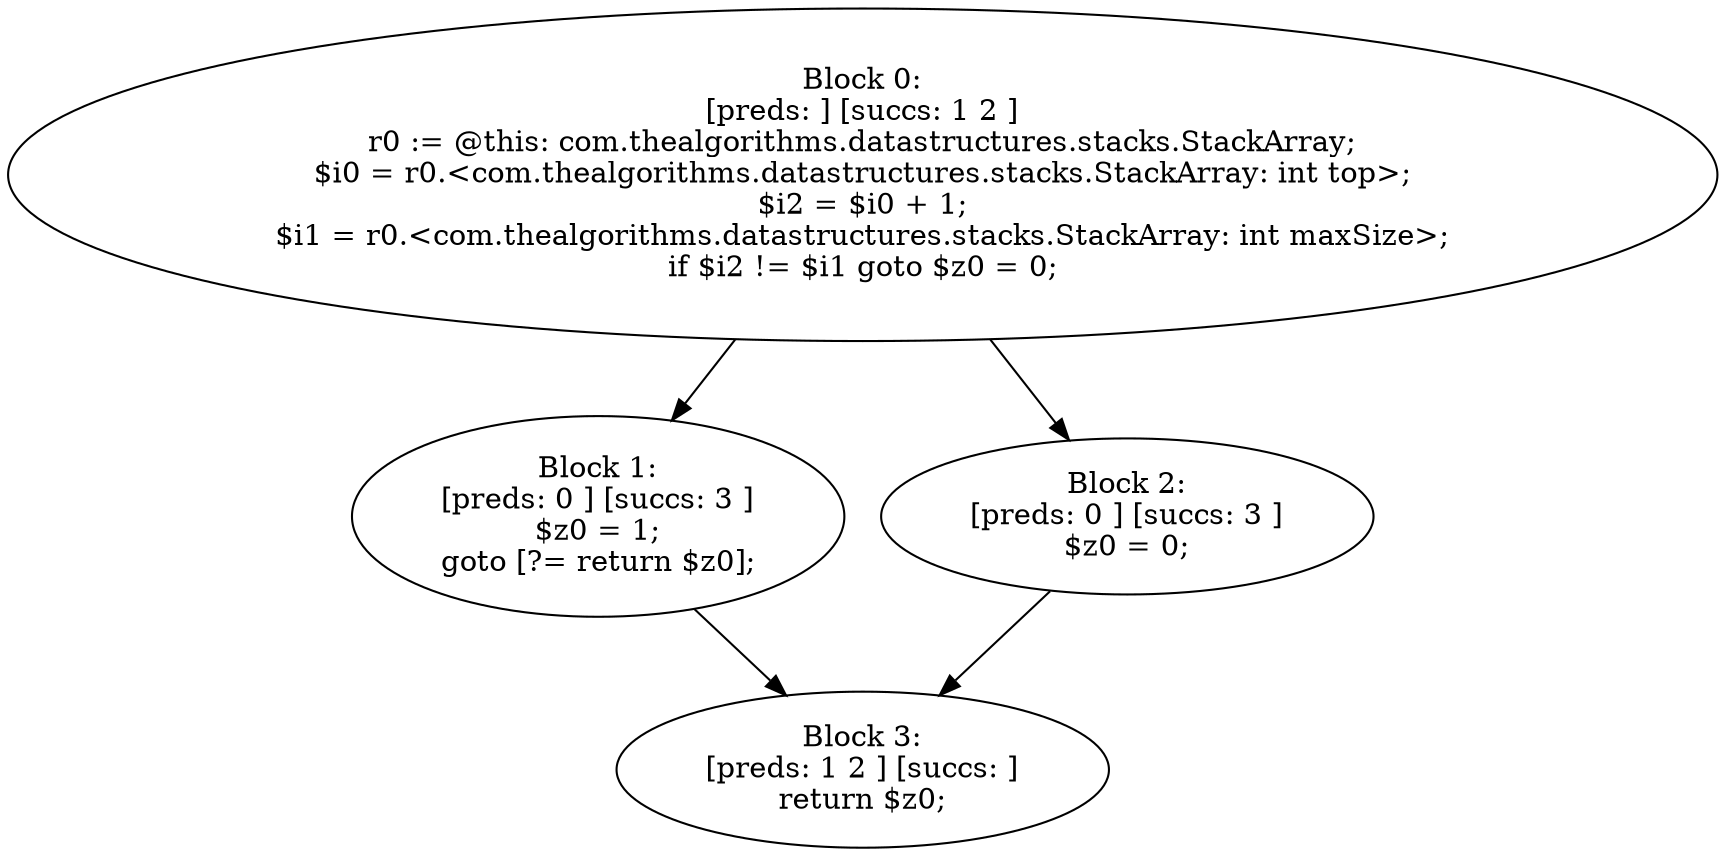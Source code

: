 digraph "unitGraph" {
    "Block 0:
[preds: ] [succs: 1 2 ]
r0 := @this: com.thealgorithms.datastructures.stacks.StackArray;
$i0 = r0.<com.thealgorithms.datastructures.stacks.StackArray: int top>;
$i2 = $i0 + 1;
$i1 = r0.<com.thealgorithms.datastructures.stacks.StackArray: int maxSize>;
if $i2 != $i1 goto $z0 = 0;
"
    "Block 1:
[preds: 0 ] [succs: 3 ]
$z0 = 1;
goto [?= return $z0];
"
    "Block 2:
[preds: 0 ] [succs: 3 ]
$z0 = 0;
"
    "Block 3:
[preds: 1 2 ] [succs: ]
return $z0;
"
    "Block 0:
[preds: ] [succs: 1 2 ]
r0 := @this: com.thealgorithms.datastructures.stacks.StackArray;
$i0 = r0.<com.thealgorithms.datastructures.stacks.StackArray: int top>;
$i2 = $i0 + 1;
$i1 = r0.<com.thealgorithms.datastructures.stacks.StackArray: int maxSize>;
if $i2 != $i1 goto $z0 = 0;
"->"Block 1:
[preds: 0 ] [succs: 3 ]
$z0 = 1;
goto [?= return $z0];
";
    "Block 0:
[preds: ] [succs: 1 2 ]
r0 := @this: com.thealgorithms.datastructures.stacks.StackArray;
$i0 = r0.<com.thealgorithms.datastructures.stacks.StackArray: int top>;
$i2 = $i0 + 1;
$i1 = r0.<com.thealgorithms.datastructures.stacks.StackArray: int maxSize>;
if $i2 != $i1 goto $z0 = 0;
"->"Block 2:
[preds: 0 ] [succs: 3 ]
$z0 = 0;
";
    "Block 1:
[preds: 0 ] [succs: 3 ]
$z0 = 1;
goto [?= return $z0];
"->"Block 3:
[preds: 1 2 ] [succs: ]
return $z0;
";
    "Block 2:
[preds: 0 ] [succs: 3 ]
$z0 = 0;
"->"Block 3:
[preds: 1 2 ] [succs: ]
return $z0;
";
}
